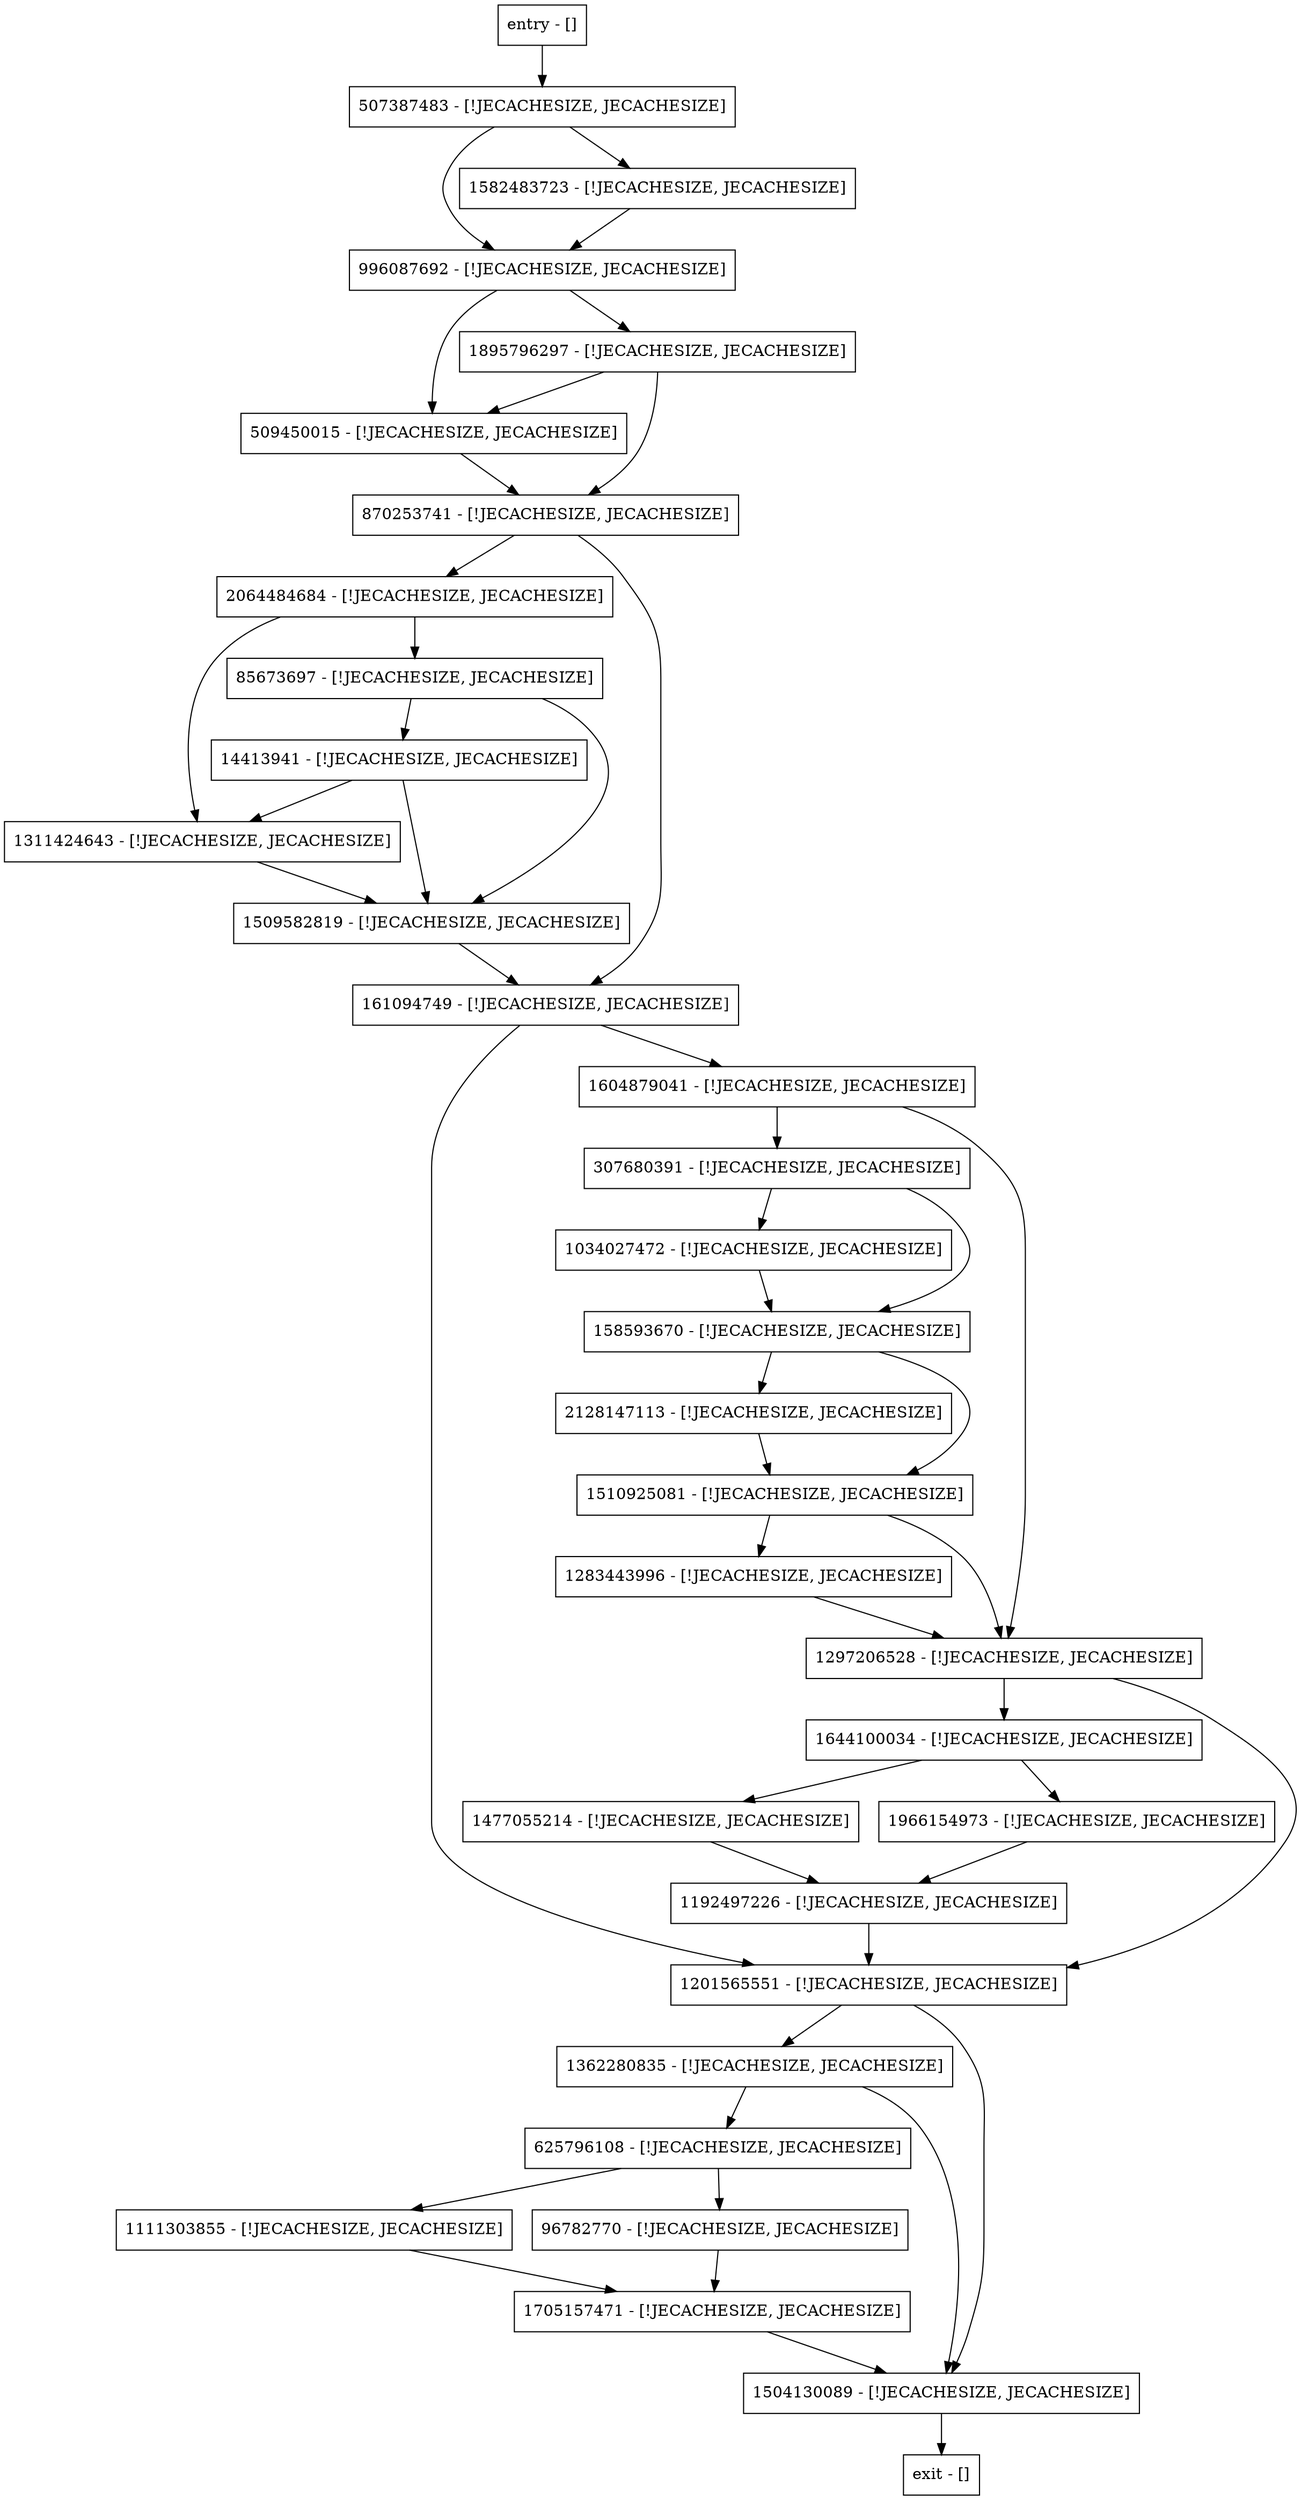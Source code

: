 digraph getBaseLNEntrySize {
node [shape=record];
1705157471 [label="1705157471 - [!JECACHESIZE, JECACHESIZE]"];
509450015 [label="509450015 - [!JECACHESIZE, JECACHESIZE]"];
1201565551 [label="1201565551 - [!JECACHESIZE, JECACHESIZE]"];
85673697 [label="85673697 - [!JECACHESIZE, JECACHESIZE]"];
996087692 [label="996087692 - [!JECACHESIZE, JECACHESIZE]"];
1966154973 [label="1966154973 - [!JECACHESIZE, JECACHESIZE]"];
1895796297 [label="1895796297 - [!JECACHESIZE, JECACHESIZE]"];
1297206528 [label="1297206528 - [!JECACHESIZE, JECACHESIZE]"];
1604879041 [label="1604879041 - [!JECACHESIZE, JECACHESIZE]"];
1582483723 [label="1582483723 - [!JECACHESIZE, JECACHESIZE]"];
1283443996 [label="1283443996 - [!JECACHESIZE, JECACHESIZE]"];
2064484684 [label="2064484684 - [!JECACHESIZE, JECACHESIZE]"];
1192497226 [label="1192497226 - [!JECACHESIZE, JECACHESIZE]"];
96782770 [label="96782770 - [!JECACHESIZE, JECACHESIZE]"];
14413941 [label="14413941 - [!JECACHESIZE, JECACHESIZE]"];
507387483 [label="507387483 - [!JECACHESIZE, JECACHESIZE]"];
1510925081 [label="1510925081 - [!JECACHESIZE, JECACHESIZE]"];
1362280835 [label="1362280835 - [!JECACHESIZE, JECACHESIZE]"];
870253741 [label="870253741 - [!JECACHESIZE, JECACHESIZE]"];
1509582819 [label="1509582819 - [!JECACHESIZE, JECACHESIZE]"];
1477055214 [label="1477055214 - [!JECACHESIZE, JECACHESIZE]"];
entry [label="entry - []"];
exit [label="exit - []"];
1311424643 [label="1311424643 - [!JECACHESIZE, JECACHESIZE]"];
1644100034 [label="1644100034 - [!JECACHESIZE, JECACHESIZE]"];
161094749 [label="161094749 - [!JECACHESIZE, JECACHESIZE]"];
1504130089 [label="1504130089 - [!JECACHESIZE, JECACHESIZE]"];
158593670 [label="158593670 - [!JECACHESIZE, JECACHESIZE]"];
1111303855 [label="1111303855 - [!JECACHESIZE, JECACHESIZE]"];
307680391 [label="307680391 - [!JECACHESIZE, JECACHESIZE]"];
625796108 [label="625796108 - [!JECACHESIZE, JECACHESIZE]"];
2128147113 [label="2128147113 - [!JECACHESIZE, JECACHESIZE]"];
1034027472 [label="1034027472 - [!JECACHESIZE, JECACHESIZE]"];
entry;
exit;
1705157471 -> 1504130089;
509450015 -> 870253741;
1201565551 -> 1504130089;
1201565551 -> 1362280835;
85673697 -> 14413941;
85673697 -> 1509582819;
996087692 -> 1895796297;
996087692 -> 509450015;
1966154973 -> 1192497226;
1895796297 -> 509450015;
1895796297 -> 870253741;
1297206528 -> 1644100034;
1297206528 -> 1201565551;
1604879041 -> 1297206528;
1604879041 -> 307680391;
1582483723 -> 996087692;
1283443996 -> 1297206528;
2064484684 -> 1311424643;
2064484684 -> 85673697;
1192497226 -> 1201565551;
96782770 -> 1705157471;
14413941 -> 1311424643;
14413941 -> 1509582819;
507387483 -> 996087692;
507387483 -> 1582483723;
1510925081 -> 1283443996;
1510925081 -> 1297206528;
1362280835 -> 1504130089;
1362280835 -> 625796108;
870253741 -> 161094749;
870253741 -> 2064484684;
1509582819 -> 161094749;
1477055214 -> 1192497226;
entry -> 507387483;
1311424643 -> 1509582819;
1644100034 -> 1477055214;
1644100034 -> 1966154973;
161094749 -> 1604879041;
161094749 -> 1201565551;
1504130089 -> exit;
158593670 -> 2128147113;
158593670 -> 1510925081;
1111303855 -> 1705157471;
307680391 -> 158593670;
307680391 -> 1034027472;
625796108 -> 1111303855;
625796108 -> 96782770;
2128147113 -> 1510925081;
1034027472 -> 158593670;
}
